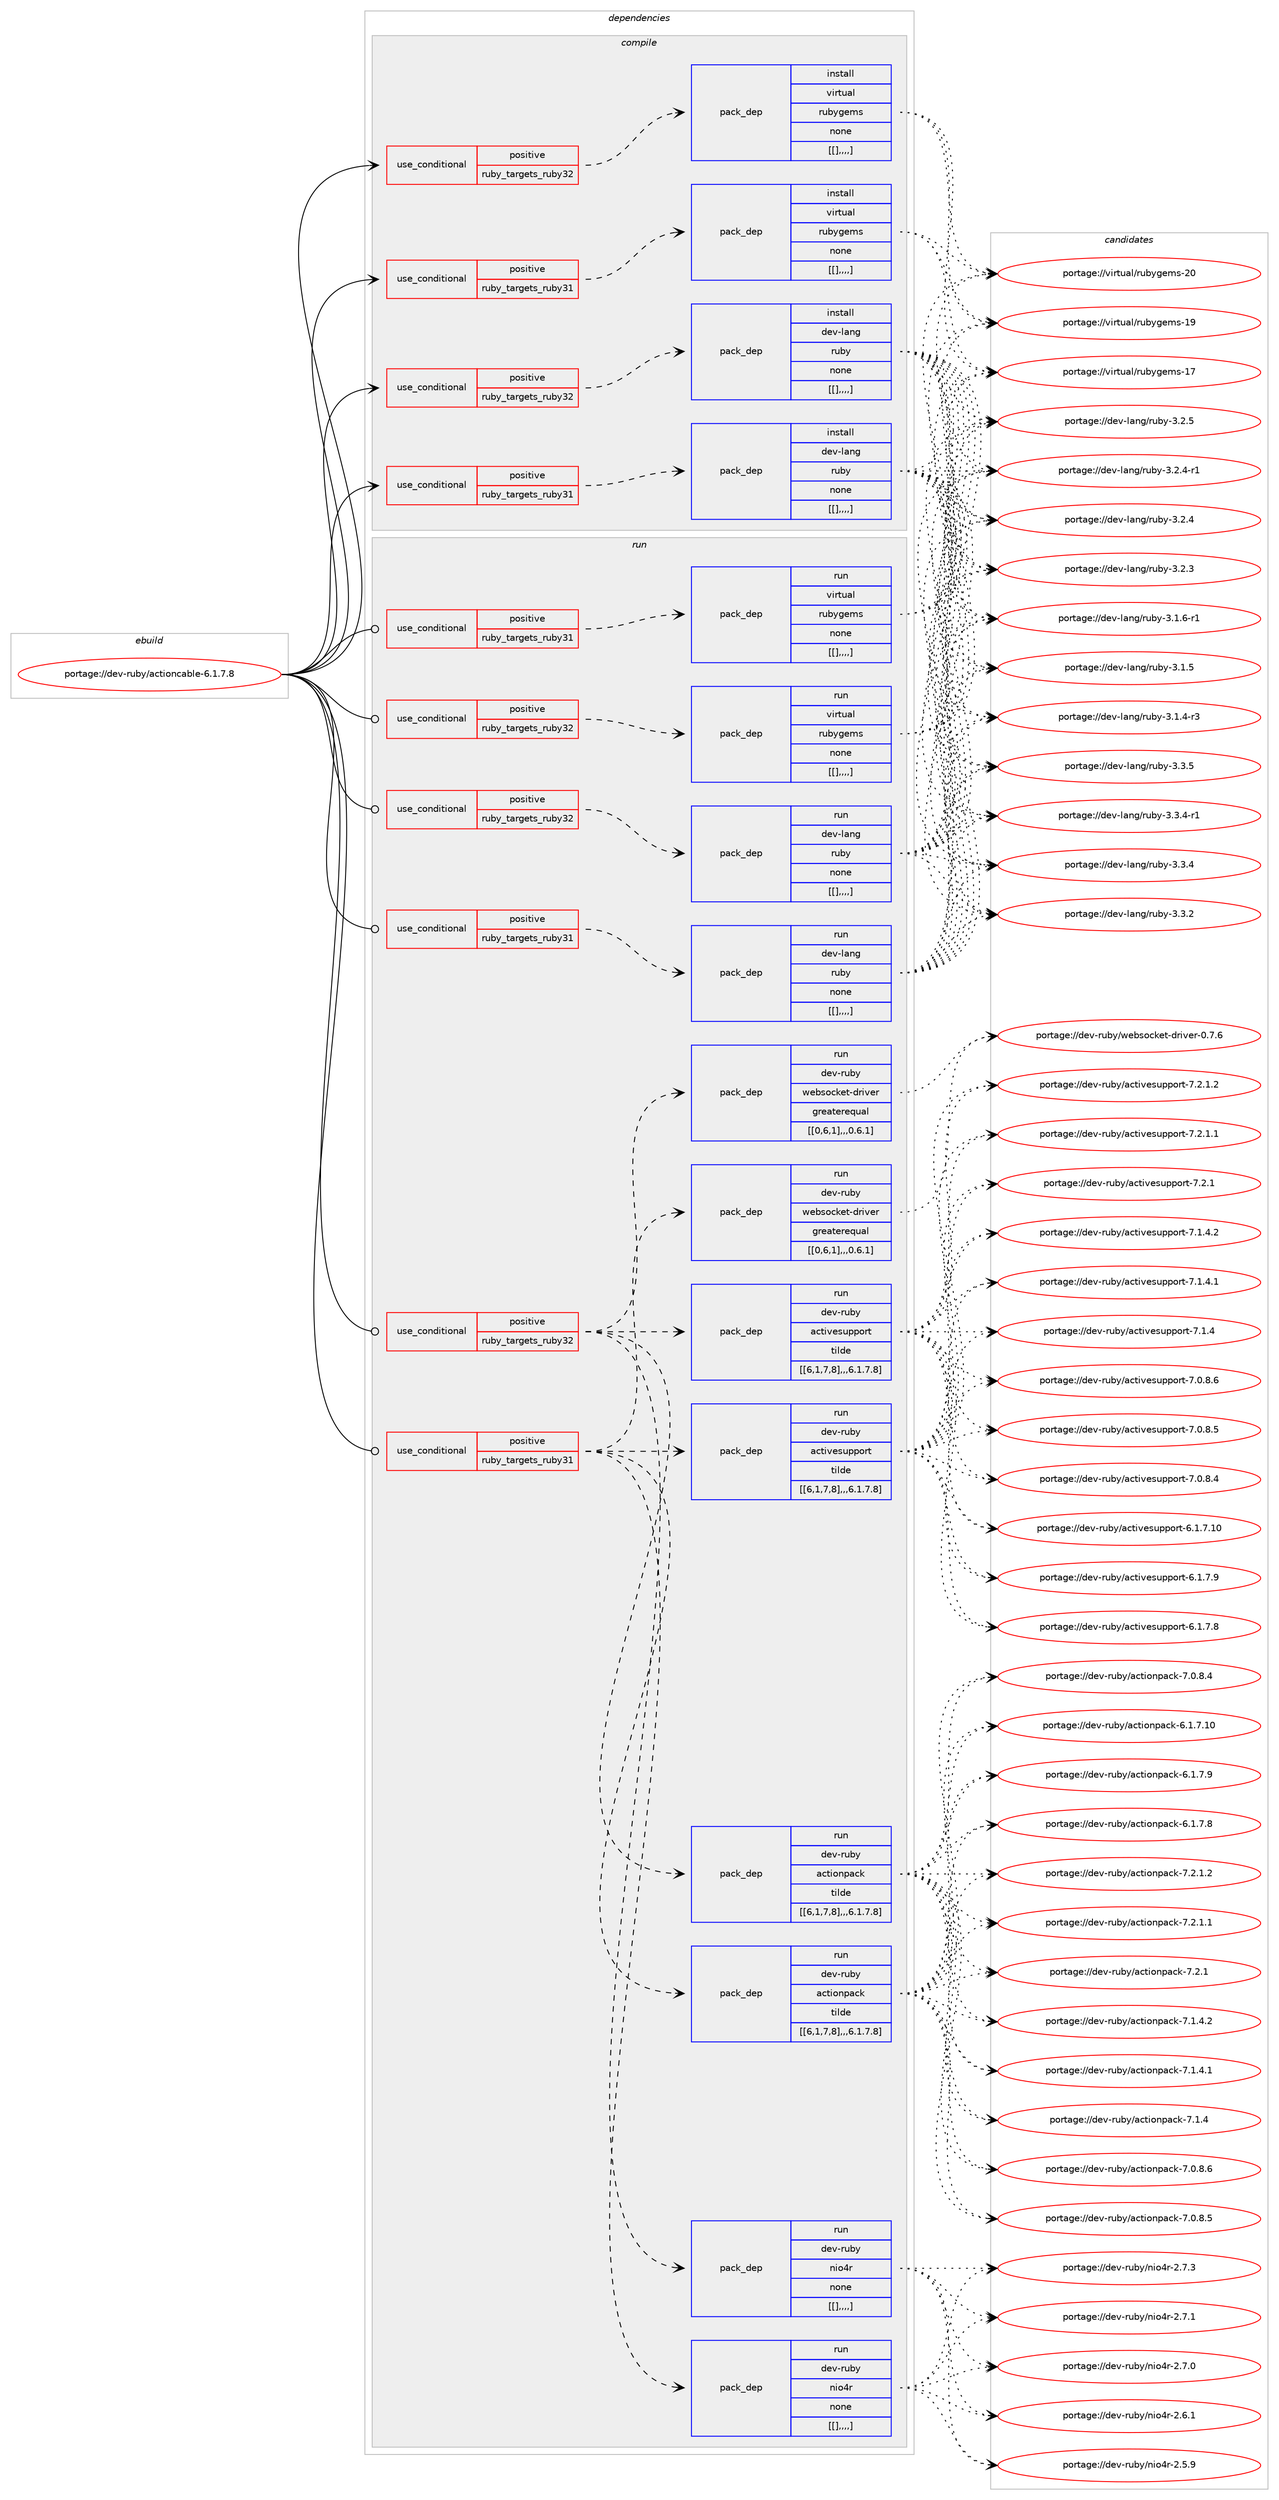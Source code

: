 digraph prolog {

# *************
# Graph options
# *************

newrank=true;
concentrate=true;
compound=true;
graph [rankdir=LR,fontname=Helvetica,fontsize=10,ranksep=1.5];#, ranksep=2.5, nodesep=0.2];
edge  [arrowhead=vee];
node  [fontname=Helvetica,fontsize=10];

# **********
# The ebuild
# **********

subgraph cluster_leftcol {
color=gray;
label=<<i>ebuild</i>>;
id [label="portage://dev-ruby/actioncable-6.1.7.8", color=red, width=4, href="../dev-ruby/actioncable-6.1.7.8.svg"];
}

# ****************
# The dependencies
# ****************

subgraph cluster_midcol {
color=gray;
label=<<i>dependencies</i>>;
subgraph cluster_compile {
fillcolor="#eeeeee";
style=filled;
label=<<i>compile</i>>;
subgraph cond45784 {
dependency179444 [label=<<TABLE BORDER="0" CELLBORDER="1" CELLSPACING="0" CELLPADDING="4"><TR><TD ROWSPAN="3" CELLPADDING="10">use_conditional</TD></TR><TR><TD>positive</TD></TR><TR><TD>ruby_targets_ruby31</TD></TR></TABLE>>, shape=none, color=red];
subgraph pack132346 {
dependency179504 [label=<<TABLE BORDER="0" CELLBORDER="1" CELLSPACING="0" CELLPADDING="4" WIDTH="220"><TR><TD ROWSPAN="6" CELLPADDING="30">pack_dep</TD></TR><TR><TD WIDTH="110">install</TD></TR><TR><TD>dev-lang</TD></TR><TR><TD>ruby</TD></TR><TR><TD>none</TD></TR><TR><TD>[[],,,,]</TD></TR></TABLE>>, shape=none, color=blue];
}
dependency179444:e -> dependency179504:w [weight=20,style="dashed",arrowhead="vee"];
}
id:e -> dependency179444:w [weight=20,style="solid",arrowhead="vee"];
subgraph cond45847 {
dependency179588 [label=<<TABLE BORDER="0" CELLBORDER="1" CELLSPACING="0" CELLPADDING="4"><TR><TD ROWSPAN="3" CELLPADDING="10">use_conditional</TD></TR><TR><TD>positive</TD></TR><TR><TD>ruby_targets_ruby31</TD></TR></TABLE>>, shape=none, color=red];
subgraph pack132395 {
dependency179591 [label=<<TABLE BORDER="0" CELLBORDER="1" CELLSPACING="0" CELLPADDING="4" WIDTH="220"><TR><TD ROWSPAN="6" CELLPADDING="30">pack_dep</TD></TR><TR><TD WIDTH="110">install</TD></TR><TR><TD>virtual</TD></TR><TR><TD>rubygems</TD></TR><TR><TD>none</TD></TR><TR><TD>[[],,,,]</TD></TR></TABLE>>, shape=none, color=blue];
}
dependency179588:e -> dependency179591:w [weight=20,style="dashed",arrowhead="vee"];
}
id:e -> dependency179588:w [weight=20,style="solid",arrowhead="vee"];
subgraph cond45869 {
dependency179617 [label=<<TABLE BORDER="0" CELLBORDER="1" CELLSPACING="0" CELLPADDING="4"><TR><TD ROWSPAN="3" CELLPADDING="10">use_conditional</TD></TR><TR><TD>positive</TD></TR><TR><TD>ruby_targets_ruby32</TD></TR></TABLE>>, shape=none, color=red];
subgraph pack132426 {
dependency179694 [label=<<TABLE BORDER="0" CELLBORDER="1" CELLSPACING="0" CELLPADDING="4" WIDTH="220"><TR><TD ROWSPAN="6" CELLPADDING="30">pack_dep</TD></TR><TR><TD WIDTH="110">install</TD></TR><TR><TD>dev-lang</TD></TR><TR><TD>ruby</TD></TR><TR><TD>none</TD></TR><TR><TD>[[],,,,]</TD></TR></TABLE>>, shape=none, color=blue];
}
dependency179617:e -> dependency179694:w [weight=20,style="dashed",arrowhead="vee"];
}
id:e -> dependency179617:w [weight=20,style="solid",arrowhead="vee"];
subgraph cond45936 {
dependency179778 [label=<<TABLE BORDER="0" CELLBORDER="1" CELLSPACING="0" CELLPADDING="4"><TR><TD ROWSPAN="3" CELLPADDING="10">use_conditional</TD></TR><TR><TD>positive</TD></TR><TR><TD>ruby_targets_ruby32</TD></TR></TABLE>>, shape=none, color=red];
subgraph pack132499 {
dependency179781 [label=<<TABLE BORDER="0" CELLBORDER="1" CELLSPACING="0" CELLPADDING="4" WIDTH="220"><TR><TD ROWSPAN="6" CELLPADDING="30">pack_dep</TD></TR><TR><TD WIDTH="110">install</TD></TR><TR><TD>virtual</TD></TR><TR><TD>rubygems</TD></TR><TR><TD>none</TD></TR><TR><TD>[[],,,,]</TD></TR></TABLE>>, shape=none, color=blue];
}
dependency179778:e -> dependency179781:w [weight=20,style="dashed",arrowhead="vee"];
}
id:e -> dependency179778:w [weight=20,style="solid",arrowhead="vee"];
}
subgraph cluster_compileandrun {
fillcolor="#eeeeee";
style=filled;
label=<<i>compile and run</i>>;
}
subgraph cluster_run {
fillcolor="#eeeeee";
style=filled;
label=<<i>run</i>>;
subgraph cond45948 {
dependency179790 [label=<<TABLE BORDER="0" CELLBORDER="1" CELLSPACING="0" CELLPADDING="4"><TR><TD ROWSPAN="3" CELLPADDING="10">use_conditional</TD></TR><TR><TD>positive</TD></TR><TR><TD>ruby_targets_ruby31</TD></TR></TABLE>>, shape=none, color=red];
subgraph pack132504 {
dependency179811 [label=<<TABLE BORDER="0" CELLBORDER="1" CELLSPACING="0" CELLPADDING="4" WIDTH="220"><TR><TD ROWSPAN="6" CELLPADDING="30">pack_dep</TD></TR><TR><TD WIDTH="110">run</TD></TR><TR><TD>dev-lang</TD></TR><TR><TD>ruby</TD></TR><TR><TD>none</TD></TR><TR><TD>[[],,,,]</TD></TR></TABLE>>, shape=none, color=blue];
}
dependency179790:e -> dependency179811:w [weight=20,style="dashed",arrowhead="vee"];
}
id:e -> dependency179790:w [weight=20,style="solid",arrowhead="odot"];
subgraph cond45961 {
dependency179840 [label=<<TABLE BORDER="0" CELLBORDER="1" CELLSPACING="0" CELLPADDING="4"><TR><TD ROWSPAN="3" CELLPADDING="10">use_conditional</TD></TR><TR><TD>positive</TD></TR><TR><TD>ruby_targets_ruby31</TD></TR></TABLE>>, shape=none, color=red];
subgraph pack132551 {
dependency179871 [label=<<TABLE BORDER="0" CELLBORDER="1" CELLSPACING="0" CELLPADDING="4" WIDTH="220"><TR><TD ROWSPAN="6" CELLPADDING="30">pack_dep</TD></TR><TR><TD WIDTH="110">run</TD></TR><TR><TD>dev-ruby</TD></TR><TR><TD>actionpack</TD></TR><TR><TD>tilde</TD></TR><TR><TD>[[6,1,7,8],,,6.1.7.8]</TD></TR></TABLE>>, shape=none, color=blue];
}
dependency179840:e -> dependency179871:w [weight=20,style="dashed",arrowhead="vee"];
subgraph pack132564 {
dependency179903 [label=<<TABLE BORDER="0" CELLBORDER="1" CELLSPACING="0" CELLPADDING="4" WIDTH="220"><TR><TD ROWSPAN="6" CELLPADDING="30">pack_dep</TD></TR><TR><TD WIDTH="110">run</TD></TR><TR><TD>dev-ruby</TD></TR><TR><TD>activesupport</TD></TR><TR><TD>tilde</TD></TR><TR><TD>[[6,1,7,8],,,6.1.7.8]</TD></TR></TABLE>>, shape=none, color=blue];
}
dependency179840:e -> dependency179903:w [weight=20,style="dashed",arrowhead="vee"];
subgraph pack132577 {
dependency179923 [label=<<TABLE BORDER="0" CELLBORDER="1" CELLSPACING="0" CELLPADDING="4" WIDTH="220"><TR><TD ROWSPAN="6" CELLPADDING="30">pack_dep</TD></TR><TR><TD WIDTH="110">run</TD></TR><TR><TD>dev-ruby</TD></TR><TR><TD>nio4r</TD></TR><TR><TD>none</TD></TR><TR><TD>[[],,,,]</TD></TR></TABLE>>, shape=none, color=blue];
}
dependency179840:e -> dependency179923:w [weight=20,style="dashed",arrowhead="vee"];
subgraph pack132609 {
dependency179989 [label=<<TABLE BORDER="0" CELLBORDER="1" CELLSPACING="0" CELLPADDING="4" WIDTH="220"><TR><TD ROWSPAN="6" CELLPADDING="30">pack_dep</TD></TR><TR><TD WIDTH="110">run</TD></TR><TR><TD>dev-ruby</TD></TR><TR><TD>websocket-driver</TD></TR><TR><TD>greaterequal</TD></TR><TR><TD>[[0,6,1],,,0.6.1]</TD></TR></TABLE>>, shape=none, color=blue];
}
dependency179840:e -> dependency179989:w [weight=20,style="dashed",arrowhead="vee"];
}
id:e -> dependency179840:w [weight=20,style="solid",arrowhead="odot"];
subgraph cond46025 {
dependency180021 [label=<<TABLE BORDER="0" CELLBORDER="1" CELLSPACING="0" CELLPADDING="4"><TR><TD ROWSPAN="3" CELLPADDING="10">use_conditional</TD></TR><TR><TD>positive</TD></TR><TR><TD>ruby_targets_ruby31</TD></TR></TABLE>>, shape=none, color=red];
subgraph pack132655 {
dependency180027 [label=<<TABLE BORDER="0" CELLBORDER="1" CELLSPACING="0" CELLPADDING="4" WIDTH="220"><TR><TD ROWSPAN="6" CELLPADDING="30">pack_dep</TD></TR><TR><TD WIDTH="110">run</TD></TR><TR><TD>virtual</TD></TR><TR><TD>rubygems</TD></TR><TR><TD>none</TD></TR><TR><TD>[[],,,,]</TD></TR></TABLE>>, shape=none, color=blue];
}
dependency180021:e -> dependency180027:w [weight=20,style="dashed",arrowhead="vee"];
}
id:e -> dependency180021:w [weight=20,style="solid",arrowhead="odot"];
subgraph cond46039 {
dependency180048 [label=<<TABLE BORDER="0" CELLBORDER="1" CELLSPACING="0" CELLPADDING="4"><TR><TD ROWSPAN="3" CELLPADDING="10">use_conditional</TD></TR><TR><TD>positive</TD></TR><TR><TD>ruby_targets_ruby32</TD></TR></TABLE>>, shape=none, color=red];
subgraph pack132669 {
dependency180071 [label=<<TABLE BORDER="0" CELLBORDER="1" CELLSPACING="0" CELLPADDING="4" WIDTH="220"><TR><TD ROWSPAN="6" CELLPADDING="30">pack_dep</TD></TR><TR><TD WIDTH="110">run</TD></TR><TR><TD>dev-lang</TD></TR><TR><TD>ruby</TD></TR><TR><TD>none</TD></TR><TR><TD>[[],,,,]</TD></TR></TABLE>>, shape=none, color=blue];
}
dependency180048:e -> dependency180071:w [weight=20,style="dashed",arrowhead="vee"];
}
id:e -> dependency180048:w [weight=20,style="solid",arrowhead="odot"];
subgraph cond46054 {
dependency180103 [label=<<TABLE BORDER="0" CELLBORDER="1" CELLSPACING="0" CELLPADDING="4"><TR><TD ROWSPAN="3" CELLPADDING="10">use_conditional</TD></TR><TR><TD>positive</TD></TR><TR><TD>ruby_targets_ruby32</TD></TR></TABLE>>, shape=none, color=red];
subgraph pack132704 {
dependency180129 [label=<<TABLE BORDER="0" CELLBORDER="1" CELLSPACING="0" CELLPADDING="4" WIDTH="220"><TR><TD ROWSPAN="6" CELLPADDING="30">pack_dep</TD></TR><TR><TD WIDTH="110">run</TD></TR><TR><TD>dev-ruby</TD></TR><TR><TD>actionpack</TD></TR><TR><TD>tilde</TD></TR><TR><TD>[[6,1,7,8],,,6.1.7.8]</TD></TR></TABLE>>, shape=none, color=blue];
}
dependency180103:e -> dependency180129:w [weight=20,style="dashed",arrowhead="vee"];
subgraph pack132813 {
dependency180256 [label=<<TABLE BORDER="0" CELLBORDER="1" CELLSPACING="0" CELLPADDING="4" WIDTH="220"><TR><TD ROWSPAN="6" CELLPADDING="30">pack_dep</TD></TR><TR><TD WIDTH="110">run</TD></TR><TR><TD>dev-ruby</TD></TR><TR><TD>activesupport</TD></TR><TR><TD>tilde</TD></TR><TR><TD>[[6,1,7,8],,,6.1.7.8]</TD></TR></TABLE>>, shape=none, color=blue];
}
dependency180103:e -> dependency180256:w [weight=20,style="dashed",arrowhead="vee"];
subgraph pack132837 {
dependency180311 [label=<<TABLE BORDER="0" CELLBORDER="1" CELLSPACING="0" CELLPADDING="4" WIDTH="220"><TR><TD ROWSPAN="6" CELLPADDING="30">pack_dep</TD></TR><TR><TD WIDTH="110">run</TD></TR><TR><TD>dev-ruby</TD></TR><TR><TD>nio4r</TD></TR><TR><TD>none</TD></TR><TR><TD>[[],,,,]</TD></TR></TABLE>>, shape=none, color=blue];
}
dependency180103:e -> dependency180311:w [weight=20,style="dashed",arrowhead="vee"];
subgraph pack132858 {
dependency180344 [label=<<TABLE BORDER="0" CELLBORDER="1" CELLSPACING="0" CELLPADDING="4" WIDTH="220"><TR><TD ROWSPAN="6" CELLPADDING="30">pack_dep</TD></TR><TR><TD WIDTH="110">run</TD></TR><TR><TD>dev-ruby</TD></TR><TR><TD>websocket-driver</TD></TR><TR><TD>greaterequal</TD></TR><TR><TD>[[0,6,1],,,0.6.1]</TD></TR></TABLE>>, shape=none, color=blue];
}
dependency180103:e -> dependency180344:w [weight=20,style="dashed",arrowhead="vee"];
}
id:e -> dependency180103:w [weight=20,style="solid",arrowhead="odot"];
subgraph cond46130 {
dependency180407 [label=<<TABLE BORDER="0" CELLBORDER="1" CELLSPACING="0" CELLPADDING="4"><TR><TD ROWSPAN="3" CELLPADDING="10">use_conditional</TD></TR><TR><TD>positive</TD></TR><TR><TD>ruby_targets_ruby32</TD></TR></TABLE>>, shape=none, color=red];
subgraph pack132966 {
dependency180501 [label=<<TABLE BORDER="0" CELLBORDER="1" CELLSPACING="0" CELLPADDING="4" WIDTH="220"><TR><TD ROWSPAN="6" CELLPADDING="30">pack_dep</TD></TR><TR><TD WIDTH="110">run</TD></TR><TR><TD>virtual</TD></TR><TR><TD>rubygems</TD></TR><TR><TD>none</TD></TR><TR><TD>[[],,,,]</TD></TR></TABLE>>, shape=none, color=blue];
}
dependency180407:e -> dependency180501:w [weight=20,style="dashed",arrowhead="vee"];
}
id:e -> dependency180407:w [weight=20,style="solid",arrowhead="odot"];
}
}

# **************
# The candidates
# **************

subgraph cluster_choices {
rank=same;
color=gray;
label=<<i>candidates</i>>;

subgraph choice131929 {
color=black;
nodesep=1;
choice10010111845108971101034711411798121455146514653 [label="portage://dev-lang/ruby-3.3.5", color=red, width=4,href="../dev-lang/ruby-3.3.5.svg"];
choice100101118451089711010347114117981214551465146524511449 [label="portage://dev-lang/ruby-3.3.4-r1", color=red, width=4,href="../dev-lang/ruby-3.3.4-r1.svg"];
choice10010111845108971101034711411798121455146514652 [label="portage://dev-lang/ruby-3.3.4", color=red, width=4,href="../dev-lang/ruby-3.3.4.svg"];
choice10010111845108971101034711411798121455146514650 [label="portage://dev-lang/ruby-3.3.2", color=red, width=4,href="../dev-lang/ruby-3.3.2.svg"];
choice10010111845108971101034711411798121455146504653 [label="portage://dev-lang/ruby-3.2.5", color=red, width=4,href="../dev-lang/ruby-3.2.5.svg"];
choice100101118451089711010347114117981214551465046524511449 [label="portage://dev-lang/ruby-3.2.4-r1", color=red, width=4,href="../dev-lang/ruby-3.2.4-r1.svg"];
choice10010111845108971101034711411798121455146504652 [label="portage://dev-lang/ruby-3.2.4", color=red, width=4,href="../dev-lang/ruby-3.2.4.svg"];
choice10010111845108971101034711411798121455146504651 [label="portage://dev-lang/ruby-3.2.3", color=red, width=4,href="../dev-lang/ruby-3.2.3.svg"];
choice100101118451089711010347114117981214551464946544511449 [label="portage://dev-lang/ruby-3.1.6-r1", color=red, width=4,href="../dev-lang/ruby-3.1.6-r1.svg"];
choice10010111845108971101034711411798121455146494653 [label="portage://dev-lang/ruby-3.1.5", color=red, width=4,href="../dev-lang/ruby-3.1.5.svg"];
choice100101118451089711010347114117981214551464946524511451 [label="portage://dev-lang/ruby-3.1.4-r3", color=red, width=4,href="../dev-lang/ruby-3.1.4-r3.svg"];
dependency179504:e -> choice10010111845108971101034711411798121455146514653:w [style=dotted,weight="100"];
dependency179504:e -> choice100101118451089711010347114117981214551465146524511449:w [style=dotted,weight="100"];
dependency179504:e -> choice10010111845108971101034711411798121455146514652:w [style=dotted,weight="100"];
dependency179504:e -> choice10010111845108971101034711411798121455146514650:w [style=dotted,weight="100"];
dependency179504:e -> choice10010111845108971101034711411798121455146504653:w [style=dotted,weight="100"];
dependency179504:e -> choice100101118451089711010347114117981214551465046524511449:w [style=dotted,weight="100"];
dependency179504:e -> choice10010111845108971101034711411798121455146504652:w [style=dotted,weight="100"];
dependency179504:e -> choice10010111845108971101034711411798121455146504651:w [style=dotted,weight="100"];
dependency179504:e -> choice100101118451089711010347114117981214551464946544511449:w [style=dotted,weight="100"];
dependency179504:e -> choice10010111845108971101034711411798121455146494653:w [style=dotted,weight="100"];
dependency179504:e -> choice100101118451089711010347114117981214551464946524511451:w [style=dotted,weight="100"];
}
subgraph choice131935 {
color=black;
nodesep=1;
choice118105114116117971084711411798121103101109115455048 [label="portage://virtual/rubygems-20", color=red, width=4,href="../virtual/rubygems-20.svg"];
choice118105114116117971084711411798121103101109115454957 [label="portage://virtual/rubygems-19", color=red, width=4,href="../virtual/rubygems-19.svg"];
choice118105114116117971084711411798121103101109115454955 [label="portage://virtual/rubygems-17", color=red, width=4,href="../virtual/rubygems-17.svg"];
dependency179591:e -> choice118105114116117971084711411798121103101109115455048:w [style=dotted,weight="100"];
dependency179591:e -> choice118105114116117971084711411798121103101109115454957:w [style=dotted,weight="100"];
dependency179591:e -> choice118105114116117971084711411798121103101109115454955:w [style=dotted,weight="100"];
}
subgraph choice131937 {
color=black;
nodesep=1;
choice10010111845108971101034711411798121455146514653 [label="portage://dev-lang/ruby-3.3.5", color=red, width=4,href="../dev-lang/ruby-3.3.5.svg"];
choice100101118451089711010347114117981214551465146524511449 [label="portage://dev-lang/ruby-3.3.4-r1", color=red, width=4,href="../dev-lang/ruby-3.3.4-r1.svg"];
choice10010111845108971101034711411798121455146514652 [label="portage://dev-lang/ruby-3.3.4", color=red, width=4,href="../dev-lang/ruby-3.3.4.svg"];
choice10010111845108971101034711411798121455146514650 [label="portage://dev-lang/ruby-3.3.2", color=red, width=4,href="../dev-lang/ruby-3.3.2.svg"];
choice10010111845108971101034711411798121455146504653 [label="portage://dev-lang/ruby-3.2.5", color=red, width=4,href="../dev-lang/ruby-3.2.5.svg"];
choice100101118451089711010347114117981214551465046524511449 [label="portage://dev-lang/ruby-3.2.4-r1", color=red, width=4,href="../dev-lang/ruby-3.2.4-r1.svg"];
choice10010111845108971101034711411798121455146504652 [label="portage://dev-lang/ruby-3.2.4", color=red, width=4,href="../dev-lang/ruby-3.2.4.svg"];
choice10010111845108971101034711411798121455146504651 [label="portage://dev-lang/ruby-3.2.3", color=red, width=4,href="../dev-lang/ruby-3.2.3.svg"];
choice100101118451089711010347114117981214551464946544511449 [label="portage://dev-lang/ruby-3.1.6-r1", color=red, width=4,href="../dev-lang/ruby-3.1.6-r1.svg"];
choice10010111845108971101034711411798121455146494653 [label="portage://dev-lang/ruby-3.1.5", color=red, width=4,href="../dev-lang/ruby-3.1.5.svg"];
choice100101118451089711010347114117981214551464946524511451 [label="portage://dev-lang/ruby-3.1.4-r3", color=red, width=4,href="../dev-lang/ruby-3.1.4-r3.svg"];
dependency179694:e -> choice10010111845108971101034711411798121455146514653:w [style=dotted,weight="100"];
dependency179694:e -> choice100101118451089711010347114117981214551465146524511449:w [style=dotted,weight="100"];
dependency179694:e -> choice10010111845108971101034711411798121455146514652:w [style=dotted,weight="100"];
dependency179694:e -> choice10010111845108971101034711411798121455146514650:w [style=dotted,weight="100"];
dependency179694:e -> choice10010111845108971101034711411798121455146504653:w [style=dotted,weight="100"];
dependency179694:e -> choice100101118451089711010347114117981214551465046524511449:w [style=dotted,weight="100"];
dependency179694:e -> choice10010111845108971101034711411798121455146504652:w [style=dotted,weight="100"];
dependency179694:e -> choice10010111845108971101034711411798121455146504651:w [style=dotted,weight="100"];
dependency179694:e -> choice100101118451089711010347114117981214551464946544511449:w [style=dotted,weight="100"];
dependency179694:e -> choice10010111845108971101034711411798121455146494653:w [style=dotted,weight="100"];
dependency179694:e -> choice100101118451089711010347114117981214551464946524511451:w [style=dotted,weight="100"];
}
subgraph choice131942 {
color=black;
nodesep=1;
choice118105114116117971084711411798121103101109115455048 [label="portage://virtual/rubygems-20", color=red, width=4,href="../virtual/rubygems-20.svg"];
choice118105114116117971084711411798121103101109115454957 [label="portage://virtual/rubygems-19", color=red, width=4,href="../virtual/rubygems-19.svg"];
choice118105114116117971084711411798121103101109115454955 [label="portage://virtual/rubygems-17", color=red, width=4,href="../virtual/rubygems-17.svg"];
dependency179781:e -> choice118105114116117971084711411798121103101109115455048:w [style=dotted,weight="100"];
dependency179781:e -> choice118105114116117971084711411798121103101109115454957:w [style=dotted,weight="100"];
dependency179781:e -> choice118105114116117971084711411798121103101109115454955:w [style=dotted,weight="100"];
}
subgraph choice131944 {
color=black;
nodesep=1;
choice10010111845108971101034711411798121455146514653 [label="portage://dev-lang/ruby-3.3.5", color=red, width=4,href="../dev-lang/ruby-3.3.5.svg"];
choice100101118451089711010347114117981214551465146524511449 [label="portage://dev-lang/ruby-3.3.4-r1", color=red, width=4,href="../dev-lang/ruby-3.3.4-r1.svg"];
choice10010111845108971101034711411798121455146514652 [label="portage://dev-lang/ruby-3.3.4", color=red, width=4,href="../dev-lang/ruby-3.3.4.svg"];
choice10010111845108971101034711411798121455146514650 [label="portage://dev-lang/ruby-3.3.2", color=red, width=4,href="../dev-lang/ruby-3.3.2.svg"];
choice10010111845108971101034711411798121455146504653 [label="portage://dev-lang/ruby-3.2.5", color=red, width=4,href="../dev-lang/ruby-3.2.5.svg"];
choice100101118451089711010347114117981214551465046524511449 [label="portage://dev-lang/ruby-3.2.4-r1", color=red, width=4,href="../dev-lang/ruby-3.2.4-r1.svg"];
choice10010111845108971101034711411798121455146504652 [label="portage://dev-lang/ruby-3.2.4", color=red, width=4,href="../dev-lang/ruby-3.2.4.svg"];
choice10010111845108971101034711411798121455146504651 [label="portage://dev-lang/ruby-3.2.3", color=red, width=4,href="../dev-lang/ruby-3.2.3.svg"];
choice100101118451089711010347114117981214551464946544511449 [label="portage://dev-lang/ruby-3.1.6-r1", color=red, width=4,href="../dev-lang/ruby-3.1.6-r1.svg"];
choice10010111845108971101034711411798121455146494653 [label="portage://dev-lang/ruby-3.1.5", color=red, width=4,href="../dev-lang/ruby-3.1.5.svg"];
choice100101118451089711010347114117981214551464946524511451 [label="portage://dev-lang/ruby-3.1.4-r3", color=red, width=4,href="../dev-lang/ruby-3.1.4-r3.svg"];
dependency179811:e -> choice10010111845108971101034711411798121455146514653:w [style=dotted,weight="100"];
dependency179811:e -> choice100101118451089711010347114117981214551465146524511449:w [style=dotted,weight="100"];
dependency179811:e -> choice10010111845108971101034711411798121455146514652:w [style=dotted,weight="100"];
dependency179811:e -> choice10010111845108971101034711411798121455146514650:w [style=dotted,weight="100"];
dependency179811:e -> choice10010111845108971101034711411798121455146504653:w [style=dotted,weight="100"];
dependency179811:e -> choice100101118451089711010347114117981214551465046524511449:w [style=dotted,weight="100"];
dependency179811:e -> choice10010111845108971101034711411798121455146504652:w [style=dotted,weight="100"];
dependency179811:e -> choice10010111845108971101034711411798121455146504651:w [style=dotted,weight="100"];
dependency179811:e -> choice100101118451089711010347114117981214551464946544511449:w [style=dotted,weight="100"];
dependency179811:e -> choice10010111845108971101034711411798121455146494653:w [style=dotted,weight="100"];
dependency179811:e -> choice100101118451089711010347114117981214551464946524511451:w [style=dotted,weight="100"];
}
subgraph choice131951 {
color=black;
nodesep=1;
choice100101118451141179812147979911610511111011297991074555465046494650 [label="portage://dev-ruby/actionpack-7.2.1.2", color=red, width=4,href="../dev-ruby/actionpack-7.2.1.2.svg"];
choice100101118451141179812147979911610511111011297991074555465046494649 [label="portage://dev-ruby/actionpack-7.2.1.1", color=red, width=4,href="../dev-ruby/actionpack-7.2.1.1.svg"];
choice10010111845114117981214797991161051111101129799107455546504649 [label="portage://dev-ruby/actionpack-7.2.1", color=red, width=4,href="../dev-ruby/actionpack-7.2.1.svg"];
choice100101118451141179812147979911610511111011297991074555464946524650 [label="portage://dev-ruby/actionpack-7.1.4.2", color=red, width=4,href="../dev-ruby/actionpack-7.1.4.2.svg"];
choice100101118451141179812147979911610511111011297991074555464946524649 [label="portage://dev-ruby/actionpack-7.1.4.1", color=red, width=4,href="../dev-ruby/actionpack-7.1.4.1.svg"];
choice10010111845114117981214797991161051111101129799107455546494652 [label="portage://dev-ruby/actionpack-7.1.4", color=red, width=4,href="../dev-ruby/actionpack-7.1.4.svg"];
choice100101118451141179812147979911610511111011297991074555464846564654 [label="portage://dev-ruby/actionpack-7.0.8.6", color=red, width=4,href="../dev-ruby/actionpack-7.0.8.6.svg"];
choice100101118451141179812147979911610511111011297991074555464846564653 [label="portage://dev-ruby/actionpack-7.0.8.5", color=red, width=4,href="../dev-ruby/actionpack-7.0.8.5.svg"];
choice100101118451141179812147979911610511111011297991074555464846564652 [label="portage://dev-ruby/actionpack-7.0.8.4", color=red, width=4,href="../dev-ruby/actionpack-7.0.8.4.svg"];
choice10010111845114117981214797991161051111101129799107455446494655464948 [label="portage://dev-ruby/actionpack-6.1.7.10", color=red, width=4,href="../dev-ruby/actionpack-6.1.7.10.svg"];
choice100101118451141179812147979911610511111011297991074554464946554657 [label="portage://dev-ruby/actionpack-6.1.7.9", color=red, width=4,href="../dev-ruby/actionpack-6.1.7.9.svg"];
choice100101118451141179812147979911610511111011297991074554464946554656 [label="portage://dev-ruby/actionpack-6.1.7.8", color=red, width=4,href="../dev-ruby/actionpack-6.1.7.8.svg"];
dependency179871:e -> choice100101118451141179812147979911610511111011297991074555465046494650:w [style=dotted,weight="100"];
dependency179871:e -> choice100101118451141179812147979911610511111011297991074555465046494649:w [style=dotted,weight="100"];
dependency179871:e -> choice10010111845114117981214797991161051111101129799107455546504649:w [style=dotted,weight="100"];
dependency179871:e -> choice100101118451141179812147979911610511111011297991074555464946524650:w [style=dotted,weight="100"];
dependency179871:e -> choice100101118451141179812147979911610511111011297991074555464946524649:w [style=dotted,weight="100"];
dependency179871:e -> choice10010111845114117981214797991161051111101129799107455546494652:w [style=dotted,weight="100"];
dependency179871:e -> choice100101118451141179812147979911610511111011297991074555464846564654:w [style=dotted,weight="100"];
dependency179871:e -> choice100101118451141179812147979911610511111011297991074555464846564653:w [style=dotted,weight="100"];
dependency179871:e -> choice100101118451141179812147979911610511111011297991074555464846564652:w [style=dotted,weight="100"];
dependency179871:e -> choice10010111845114117981214797991161051111101129799107455446494655464948:w [style=dotted,weight="100"];
dependency179871:e -> choice100101118451141179812147979911610511111011297991074554464946554657:w [style=dotted,weight="100"];
dependency179871:e -> choice100101118451141179812147979911610511111011297991074554464946554656:w [style=dotted,weight="100"];
}
subgraph choice131962 {
color=black;
nodesep=1;
choice10010111845114117981214797991161051181011151171121121111141164555465046494650 [label="portage://dev-ruby/activesupport-7.2.1.2", color=red, width=4,href="../dev-ruby/activesupport-7.2.1.2.svg"];
choice10010111845114117981214797991161051181011151171121121111141164555465046494649 [label="portage://dev-ruby/activesupport-7.2.1.1", color=red, width=4,href="../dev-ruby/activesupport-7.2.1.1.svg"];
choice1001011184511411798121479799116105118101115117112112111114116455546504649 [label="portage://dev-ruby/activesupport-7.2.1", color=red, width=4,href="../dev-ruby/activesupport-7.2.1.svg"];
choice10010111845114117981214797991161051181011151171121121111141164555464946524650 [label="portage://dev-ruby/activesupport-7.1.4.2", color=red, width=4,href="../dev-ruby/activesupport-7.1.4.2.svg"];
choice10010111845114117981214797991161051181011151171121121111141164555464946524649 [label="portage://dev-ruby/activesupport-7.1.4.1", color=red, width=4,href="../dev-ruby/activesupport-7.1.4.1.svg"];
choice1001011184511411798121479799116105118101115117112112111114116455546494652 [label="portage://dev-ruby/activesupport-7.1.4", color=red, width=4,href="../dev-ruby/activesupport-7.1.4.svg"];
choice10010111845114117981214797991161051181011151171121121111141164555464846564654 [label="portage://dev-ruby/activesupport-7.0.8.6", color=red, width=4,href="../dev-ruby/activesupport-7.0.8.6.svg"];
choice10010111845114117981214797991161051181011151171121121111141164555464846564653 [label="portage://dev-ruby/activesupport-7.0.8.5", color=red, width=4,href="../dev-ruby/activesupport-7.0.8.5.svg"];
choice10010111845114117981214797991161051181011151171121121111141164555464846564652 [label="portage://dev-ruby/activesupport-7.0.8.4", color=red, width=4,href="../dev-ruby/activesupport-7.0.8.4.svg"];
choice1001011184511411798121479799116105118101115117112112111114116455446494655464948 [label="portage://dev-ruby/activesupport-6.1.7.10", color=red, width=4,href="../dev-ruby/activesupport-6.1.7.10.svg"];
choice10010111845114117981214797991161051181011151171121121111141164554464946554657 [label="portage://dev-ruby/activesupport-6.1.7.9", color=red, width=4,href="../dev-ruby/activesupport-6.1.7.9.svg"];
choice10010111845114117981214797991161051181011151171121121111141164554464946554656 [label="portage://dev-ruby/activesupport-6.1.7.8", color=red, width=4,href="../dev-ruby/activesupport-6.1.7.8.svg"];
dependency179903:e -> choice10010111845114117981214797991161051181011151171121121111141164555465046494650:w [style=dotted,weight="100"];
dependency179903:e -> choice10010111845114117981214797991161051181011151171121121111141164555465046494649:w [style=dotted,weight="100"];
dependency179903:e -> choice1001011184511411798121479799116105118101115117112112111114116455546504649:w [style=dotted,weight="100"];
dependency179903:e -> choice10010111845114117981214797991161051181011151171121121111141164555464946524650:w [style=dotted,weight="100"];
dependency179903:e -> choice10010111845114117981214797991161051181011151171121121111141164555464946524649:w [style=dotted,weight="100"];
dependency179903:e -> choice1001011184511411798121479799116105118101115117112112111114116455546494652:w [style=dotted,weight="100"];
dependency179903:e -> choice10010111845114117981214797991161051181011151171121121111141164555464846564654:w [style=dotted,weight="100"];
dependency179903:e -> choice10010111845114117981214797991161051181011151171121121111141164555464846564653:w [style=dotted,weight="100"];
dependency179903:e -> choice10010111845114117981214797991161051181011151171121121111141164555464846564652:w [style=dotted,weight="100"];
dependency179903:e -> choice1001011184511411798121479799116105118101115117112112111114116455446494655464948:w [style=dotted,weight="100"];
dependency179903:e -> choice10010111845114117981214797991161051181011151171121121111141164554464946554657:w [style=dotted,weight="100"];
dependency179903:e -> choice10010111845114117981214797991161051181011151171121121111141164554464946554656:w [style=dotted,weight="100"];
}
subgraph choice131981 {
color=black;
nodesep=1;
choice10010111845114117981214711010511152114455046554651 [label="portage://dev-ruby/nio4r-2.7.3", color=red, width=4,href="../dev-ruby/nio4r-2.7.3.svg"];
choice10010111845114117981214711010511152114455046554649 [label="portage://dev-ruby/nio4r-2.7.1", color=red, width=4,href="../dev-ruby/nio4r-2.7.1.svg"];
choice10010111845114117981214711010511152114455046554648 [label="portage://dev-ruby/nio4r-2.7.0", color=red, width=4,href="../dev-ruby/nio4r-2.7.0.svg"];
choice10010111845114117981214711010511152114455046544649 [label="portage://dev-ruby/nio4r-2.6.1", color=red, width=4,href="../dev-ruby/nio4r-2.6.1.svg"];
choice10010111845114117981214711010511152114455046534657 [label="portage://dev-ruby/nio4r-2.5.9", color=red, width=4,href="../dev-ruby/nio4r-2.5.9.svg"];
dependency179923:e -> choice10010111845114117981214711010511152114455046554651:w [style=dotted,weight="100"];
dependency179923:e -> choice10010111845114117981214711010511152114455046554649:w [style=dotted,weight="100"];
dependency179923:e -> choice10010111845114117981214711010511152114455046554648:w [style=dotted,weight="100"];
dependency179923:e -> choice10010111845114117981214711010511152114455046544649:w [style=dotted,weight="100"];
dependency179923:e -> choice10010111845114117981214711010511152114455046534657:w [style=dotted,weight="100"];
}
subgraph choice131995 {
color=black;
nodesep=1;
choice100101118451141179812147119101981151119910710111645100114105118101114454846554654 [label="portage://dev-ruby/websocket-driver-0.7.6", color=red, width=4,href="../dev-ruby/websocket-driver-0.7.6.svg"];
dependency179989:e -> choice100101118451141179812147119101981151119910710111645100114105118101114454846554654:w [style=dotted,weight="100"];
}
subgraph choice131998 {
color=black;
nodesep=1;
choice118105114116117971084711411798121103101109115455048 [label="portage://virtual/rubygems-20", color=red, width=4,href="../virtual/rubygems-20.svg"];
choice118105114116117971084711411798121103101109115454957 [label="portage://virtual/rubygems-19", color=red, width=4,href="../virtual/rubygems-19.svg"];
choice118105114116117971084711411798121103101109115454955 [label="portage://virtual/rubygems-17", color=red, width=4,href="../virtual/rubygems-17.svg"];
dependency180027:e -> choice118105114116117971084711411798121103101109115455048:w [style=dotted,weight="100"];
dependency180027:e -> choice118105114116117971084711411798121103101109115454957:w [style=dotted,weight="100"];
dependency180027:e -> choice118105114116117971084711411798121103101109115454955:w [style=dotted,weight="100"];
}
subgraph choice131999 {
color=black;
nodesep=1;
choice10010111845108971101034711411798121455146514653 [label="portage://dev-lang/ruby-3.3.5", color=red, width=4,href="../dev-lang/ruby-3.3.5.svg"];
choice100101118451089711010347114117981214551465146524511449 [label="portage://dev-lang/ruby-3.3.4-r1", color=red, width=4,href="../dev-lang/ruby-3.3.4-r1.svg"];
choice10010111845108971101034711411798121455146514652 [label="portage://dev-lang/ruby-3.3.4", color=red, width=4,href="../dev-lang/ruby-3.3.4.svg"];
choice10010111845108971101034711411798121455146514650 [label="portage://dev-lang/ruby-3.3.2", color=red, width=4,href="../dev-lang/ruby-3.3.2.svg"];
choice10010111845108971101034711411798121455146504653 [label="portage://dev-lang/ruby-3.2.5", color=red, width=4,href="../dev-lang/ruby-3.2.5.svg"];
choice100101118451089711010347114117981214551465046524511449 [label="portage://dev-lang/ruby-3.2.4-r1", color=red, width=4,href="../dev-lang/ruby-3.2.4-r1.svg"];
choice10010111845108971101034711411798121455146504652 [label="portage://dev-lang/ruby-3.2.4", color=red, width=4,href="../dev-lang/ruby-3.2.4.svg"];
choice10010111845108971101034711411798121455146504651 [label="portage://dev-lang/ruby-3.2.3", color=red, width=4,href="../dev-lang/ruby-3.2.3.svg"];
choice100101118451089711010347114117981214551464946544511449 [label="portage://dev-lang/ruby-3.1.6-r1", color=red, width=4,href="../dev-lang/ruby-3.1.6-r1.svg"];
choice10010111845108971101034711411798121455146494653 [label="portage://dev-lang/ruby-3.1.5", color=red, width=4,href="../dev-lang/ruby-3.1.5.svg"];
choice100101118451089711010347114117981214551464946524511451 [label="portage://dev-lang/ruby-3.1.4-r3", color=red, width=4,href="../dev-lang/ruby-3.1.4-r3.svg"];
dependency180071:e -> choice10010111845108971101034711411798121455146514653:w [style=dotted,weight="100"];
dependency180071:e -> choice100101118451089711010347114117981214551465146524511449:w [style=dotted,weight="100"];
dependency180071:e -> choice10010111845108971101034711411798121455146514652:w [style=dotted,weight="100"];
dependency180071:e -> choice10010111845108971101034711411798121455146514650:w [style=dotted,weight="100"];
dependency180071:e -> choice10010111845108971101034711411798121455146504653:w [style=dotted,weight="100"];
dependency180071:e -> choice100101118451089711010347114117981214551465046524511449:w [style=dotted,weight="100"];
dependency180071:e -> choice10010111845108971101034711411798121455146504652:w [style=dotted,weight="100"];
dependency180071:e -> choice10010111845108971101034711411798121455146504651:w [style=dotted,weight="100"];
dependency180071:e -> choice100101118451089711010347114117981214551464946544511449:w [style=dotted,weight="100"];
dependency180071:e -> choice10010111845108971101034711411798121455146494653:w [style=dotted,weight="100"];
dependency180071:e -> choice100101118451089711010347114117981214551464946524511451:w [style=dotted,weight="100"];
}
subgraph choice132003 {
color=black;
nodesep=1;
choice100101118451141179812147979911610511111011297991074555465046494650 [label="portage://dev-ruby/actionpack-7.2.1.2", color=red, width=4,href="../dev-ruby/actionpack-7.2.1.2.svg"];
choice100101118451141179812147979911610511111011297991074555465046494649 [label="portage://dev-ruby/actionpack-7.2.1.1", color=red, width=4,href="../dev-ruby/actionpack-7.2.1.1.svg"];
choice10010111845114117981214797991161051111101129799107455546504649 [label="portage://dev-ruby/actionpack-7.2.1", color=red, width=4,href="../dev-ruby/actionpack-7.2.1.svg"];
choice100101118451141179812147979911610511111011297991074555464946524650 [label="portage://dev-ruby/actionpack-7.1.4.2", color=red, width=4,href="../dev-ruby/actionpack-7.1.4.2.svg"];
choice100101118451141179812147979911610511111011297991074555464946524649 [label="portage://dev-ruby/actionpack-7.1.4.1", color=red, width=4,href="../dev-ruby/actionpack-7.1.4.1.svg"];
choice10010111845114117981214797991161051111101129799107455546494652 [label="portage://dev-ruby/actionpack-7.1.4", color=red, width=4,href="../dev-ruby/actionpack-7.1.4.svg"];
choice100101118451141179812147979911610511111011297991074555464846564654 [label="portage://dev-ruby/actionpack-7.0.8.6", color=red, width=4,href="../dev-ruby/actionpack-7.0.8.6.svg"];
choice100101118451141179812147979911610511111011297991074555464846564653 [label="portage://dev-ruby/actionpack-7.0.8.5", color=red, width=4,href="../dev-ruby/actionpack-7.0.8.5.svg"];
choice100101118451141179812147979911610511111011297991074555464846564652 [label="portage://dev-ruby/actionpack-7.0.8.4", color=red, width=4,href="../dev-ruby/actionpack-7.0.8.4.svg"];
choice10010111845114117981214797991161051111101129799107455446494655464948 [label="portage://dev-ruby/actionpack-6.1.7.10", color=red, width=4,href="../dev-ruby/actionpack-6.1.7.10.svg"];
choice100101118451141179812147979911610511111011297991074554464946554657 [label="portage://dev-ruby/actionpack-6.1.7.9", color=red, width=4,href="../dev-ruby/actionpack-6.1.7.9.svg"];
choice100101118451141179812147979911610511111011297991074554464946554656 [label="portage://dev-ruby/actionpack-6.1.7.8", color=red, width=4,href="../dev-ruby/actionpack-6.1.7.8.svg"];
dependency180129:e -> choice100101118451141179812147979911610511111011297991074555465046494650:w [style=dotted,weight="100"];
dependency180129:e -> choice100101118451141179812147979911610511111011297991074555465046494649:w [style=dotted,weight="100"];
dependency180129:e -> choice10010111845114117981214797991161051111101129799107455546504649:w [style=dotted,weight="100"];
dependency180129:e -> choice100101118451141179812147979911610511111011297991074555464946524650:w [style=dotted,weight="100"];
dependency180129:e -> choice100101118451141179812147979911610511111011297991074555464946524649:w [style=dotted,weight="100"];
dependency180129:e -> choice10010111845114117981214797991161051111101129799107455546494652:w [style=dotted,weight="100"];
dependency180129:e -> choice100101118451141179812147979911610511111011297991074555464846564654:w [style=dotted,weight="100"];
dependency180129:e -> choice100101118451141179812147979911610511111011297991074555464846564653:w [style=dotted,weight="100"];
dependency180129:e -> choice100101118451141179812147979911610511111011297991074555464846564652:w [style=dotted,weight="100"];
dependency180129:e -> choice10010111845114117981214797991161051111101129799107455446494655464948:w [style=dotted,weight="100"];
dependency180129:e -> choice100101118451141179812147979911610511111011297991074554464946554657:w [style=dotted,weight="100"];
dependency180129:e -> choice100101118451141179812147979911610511111011297991074554464946554656:w [style=dotted,weight="100"];
}
subgraph choice132016 {
color=black;
nodesep=1;
choice10010111845114117981214797991161051181011151171121121111141164555465046494650 [label="portage://dev-ruby/activesupport-7.2.1.2", color=red, width=4,href="../dev-ruby/activesupport-7.2.1.2.svg"];
choice10010111845114117981214797991161051181011151171121121111141164555465046494649 [label="portage://dev-ruby/activesupport-7.2.1.1", color=red, width=4,href="../dev-ruby/activesupport-7.2.1.1.svg"];
choice1001011184511411798121479799116105118101115117112112111114116455546504649 [label="portage://dev-ruby/activesupport-7.2.1", color=red, width=4,href="../dev-ruby/activesupport-7.2.1.svg"];
choice10010111845114117981214797991161051181011151171121121111141164555464946524650 [label="portage://dev-ruby/activesupport-7.1.4.2", color=red, width=4,href="../dev-ruby/activesupport-7.1.4.2.svg"];
choice10010111845114117981214797991161051181011151171121121111141164555464946524649 [label="portage://dev-ruby/activesupport-7.1.4.1", color=red, width=4,href="../dev-ruby/activesupport-7.1.4.1.svg"];
choice1001011184511411798121479799116105118101115117112112111114116455546494652 [label="portage://dev-ruby/activesupport-7.1.4", color=red, width=4,href="../dev-ruby/activesupport-7.1.4.svg"];
choice10010111845114117981214797991161051181011151171121121111141164555464846564654 [label="portage://dev-ruby/activesupport-7.0.8.6", color=red, width=4,href="../dev-ruby/activesupport-7.0.8.6.svg"];
choice10010111845114117981214797991161051181011151171121121111141164555464846564653 [label="portage://dev-ruby/activesupport-7.0.8.5", color=red, width=4,href="../dev-ruby/activesupport-7.0.8.5.svg"];
choice10010111845114117981214797991161051181011151171121121111141164555464846564652 [label="portage://dev-ruby/activesupport-7.0.8.4", color=red, width=4,href="../dev-ruby/activesupport-7.0.8.4.svg"];
choice1001011184511411798121479799116105118101115117112112111114116455446494655464948 [label="portage://dev-ruby/activesupport-6.1.7.10", color=red, width=4,href="../dev-ruby/activesupport-6.1.7.10.svg"];
choice10010111845114117981214797991161051181011151171121121111141164554464946554657 [label="portage://dev-ruby/activesupport-6.1.7.9", color=red, width=4,href="../dev-ruby/activesupport-6.1.7.9.svg"];
choice10010111845114117981214797991161051181011151171121121111141164554464946554656 [label="portage://dev-ruby/activesupport-6.1.7.8", color=red, width=4,href="../dev-ruby/activesupport-6.1.7.8.svg"];
dependency180256:e -> choice10010111845114117981214797991161051181011151171121121111141164555465046494650:w [style=dotted,weight="100"];
dependency180256:e -> choice10010111845114117981214797991161051181011151171121121111141164555465046494649:w [style=dotted,weight="100"];
dependency180256:e -> choice1001011184511411798121479799116105118101115117112112111114116455546504649:w [style=dotted,weight="100"];
dependency180256:e -> choice10010111845114117981214797991161051181011151171121121111141164555464946524650:w [style=dotted,weight="100"];
dependency180256:e -> choice10010111845114117981214797991161051181011151171121121111141164555464946524649:w [style=dotted,weight="100"];
dependency180256:e -> choice1001011184511411798121479799116105118101115117112112111114116455546494652:w [style=dotted,weight="100"];
dependency180256:e -> choice10010111845114117981214797991161051181011151171121121111141164555464846564654:w [style=dotted,weight="100"];
dependency180256:e -> choice10010111845114117981214797991161051181011151171121121111141164555464846564653:w [style=dotted,weight="100"];
dependency180256:e -> choice10010111845114117981214797991161051181011151171121121111141164555464846564652:w [style=dotted,weight="100"];
dependency180256:e -> choice1001011184511411798121479799116105118101115117112112111114116455446494655464948:w [style=dotted,weight="100"];
dependency180256:e -> choice10010111845114117981214797991161051181011151171121121111141164554464946554657:w [style=dotted,weight="100"];
dependency180256:e -> choice10010111845114117981214797991161051181011151171121121111141164554464946554656:w [style=dotted,weight="100"];
}
subgraph choice132027 {
color=black;
nodesep=1;
choice10010111845114117981214711010511152114455046554651 [label="portage://dev-ruby/nio4r-2.7.3", color=red, width=4,href="../dev-ruby/nio4r-2.7.3.svg"];
choice10010111845114117981214711010511152114455046554649 [label="portage://dev-ruby/nio4r-2.7.1", color=red, width=4,href="../dev-ruby/nio4r-2.7.1.svg"];
choice10010111845114117981214711010511152114455046554648 [label="portage://dev-ruby/nio4r-2.7.0", color=red, width=4,href="../dev-ruby/nio4r-2.7.0.svg"];
choice10010111845114117981214711010511152114455046544649 [label="portage://dev-ruby/nio4r-2.6.1", color=red, width=4,href="../dev-ruby/nio4r-2.6.1.svg"];
choice10010111845114117981214711010511152114455046534657 [label="portage://dev-ruby/nio4r-2.5.9", color=red, width=4,href="../dev-ruby/nio4r-2.5.9.svg"];
dependency180311:e -> choice10010111845114117981214711010511152114455046554651:w [style=dotted,weight="100"];
dependency180311:e -> choice10010111845114117981214711010511152114455046554649:w [style=dotted,weight="100"];
dependency180311:e -> choice10010111845114117981214711010511152114455046554648:w [style=dotted,weight="100"];
dependency180311:e -> choice10010111845114117981214711010511152114455046544649:w [style=dotted,weight="100"];
dependency180311:e -> choice10010111845114117981214711010511152114455046534657:w [style=dotted,weight="100"];
}
subgraph choice132047 {
color=black;
nodesep=1;
choice100101118451141179812147119101981151119910710111645100114105118101114454846554654 [label="portage://dev-ruby/websocket-driver-0.7.6", color=red, width=4,href="../dev-ruby/websocket-driver-0.7.6.svg"];
dependency180344:e -> choice100101118451141179812147119101981151119910710111645100114105118101114454846554654:w [style=dotted,weight="100"];
}
subgraph choice132060 {
color=black;
nodesep=1;
choice118105114116117971084711411798121103101109115455048 [label="portage://virtual/rubygems-20", color=red, width=4,href="../virtual/rubygems-20.svg"];
choice118105114116117971084711411798121103101109115454957 [label="portage://virtual/rubygems-19", color=red, width=4,href="../virtual/rubygems-19.svg"];
choice118105114116117971084711411798121103101109115454955 [label="portage://virtual/rubygems-17", color=red, width=4,href="../virtual/rubygems-17.svg"];
dependency180501:e -> choice118105114116117971084711411798121103101109115455048:w [style=dotted,weight="100"];
dependency180501:e -> choice118105114116117971084711411798121103101109115454957:w [style=dotted,weight="100"];
dependency180501:e -> choice118105114116117971084711411798121103101109115454955:w [style=dotted,weight="100"];
}
}

}
